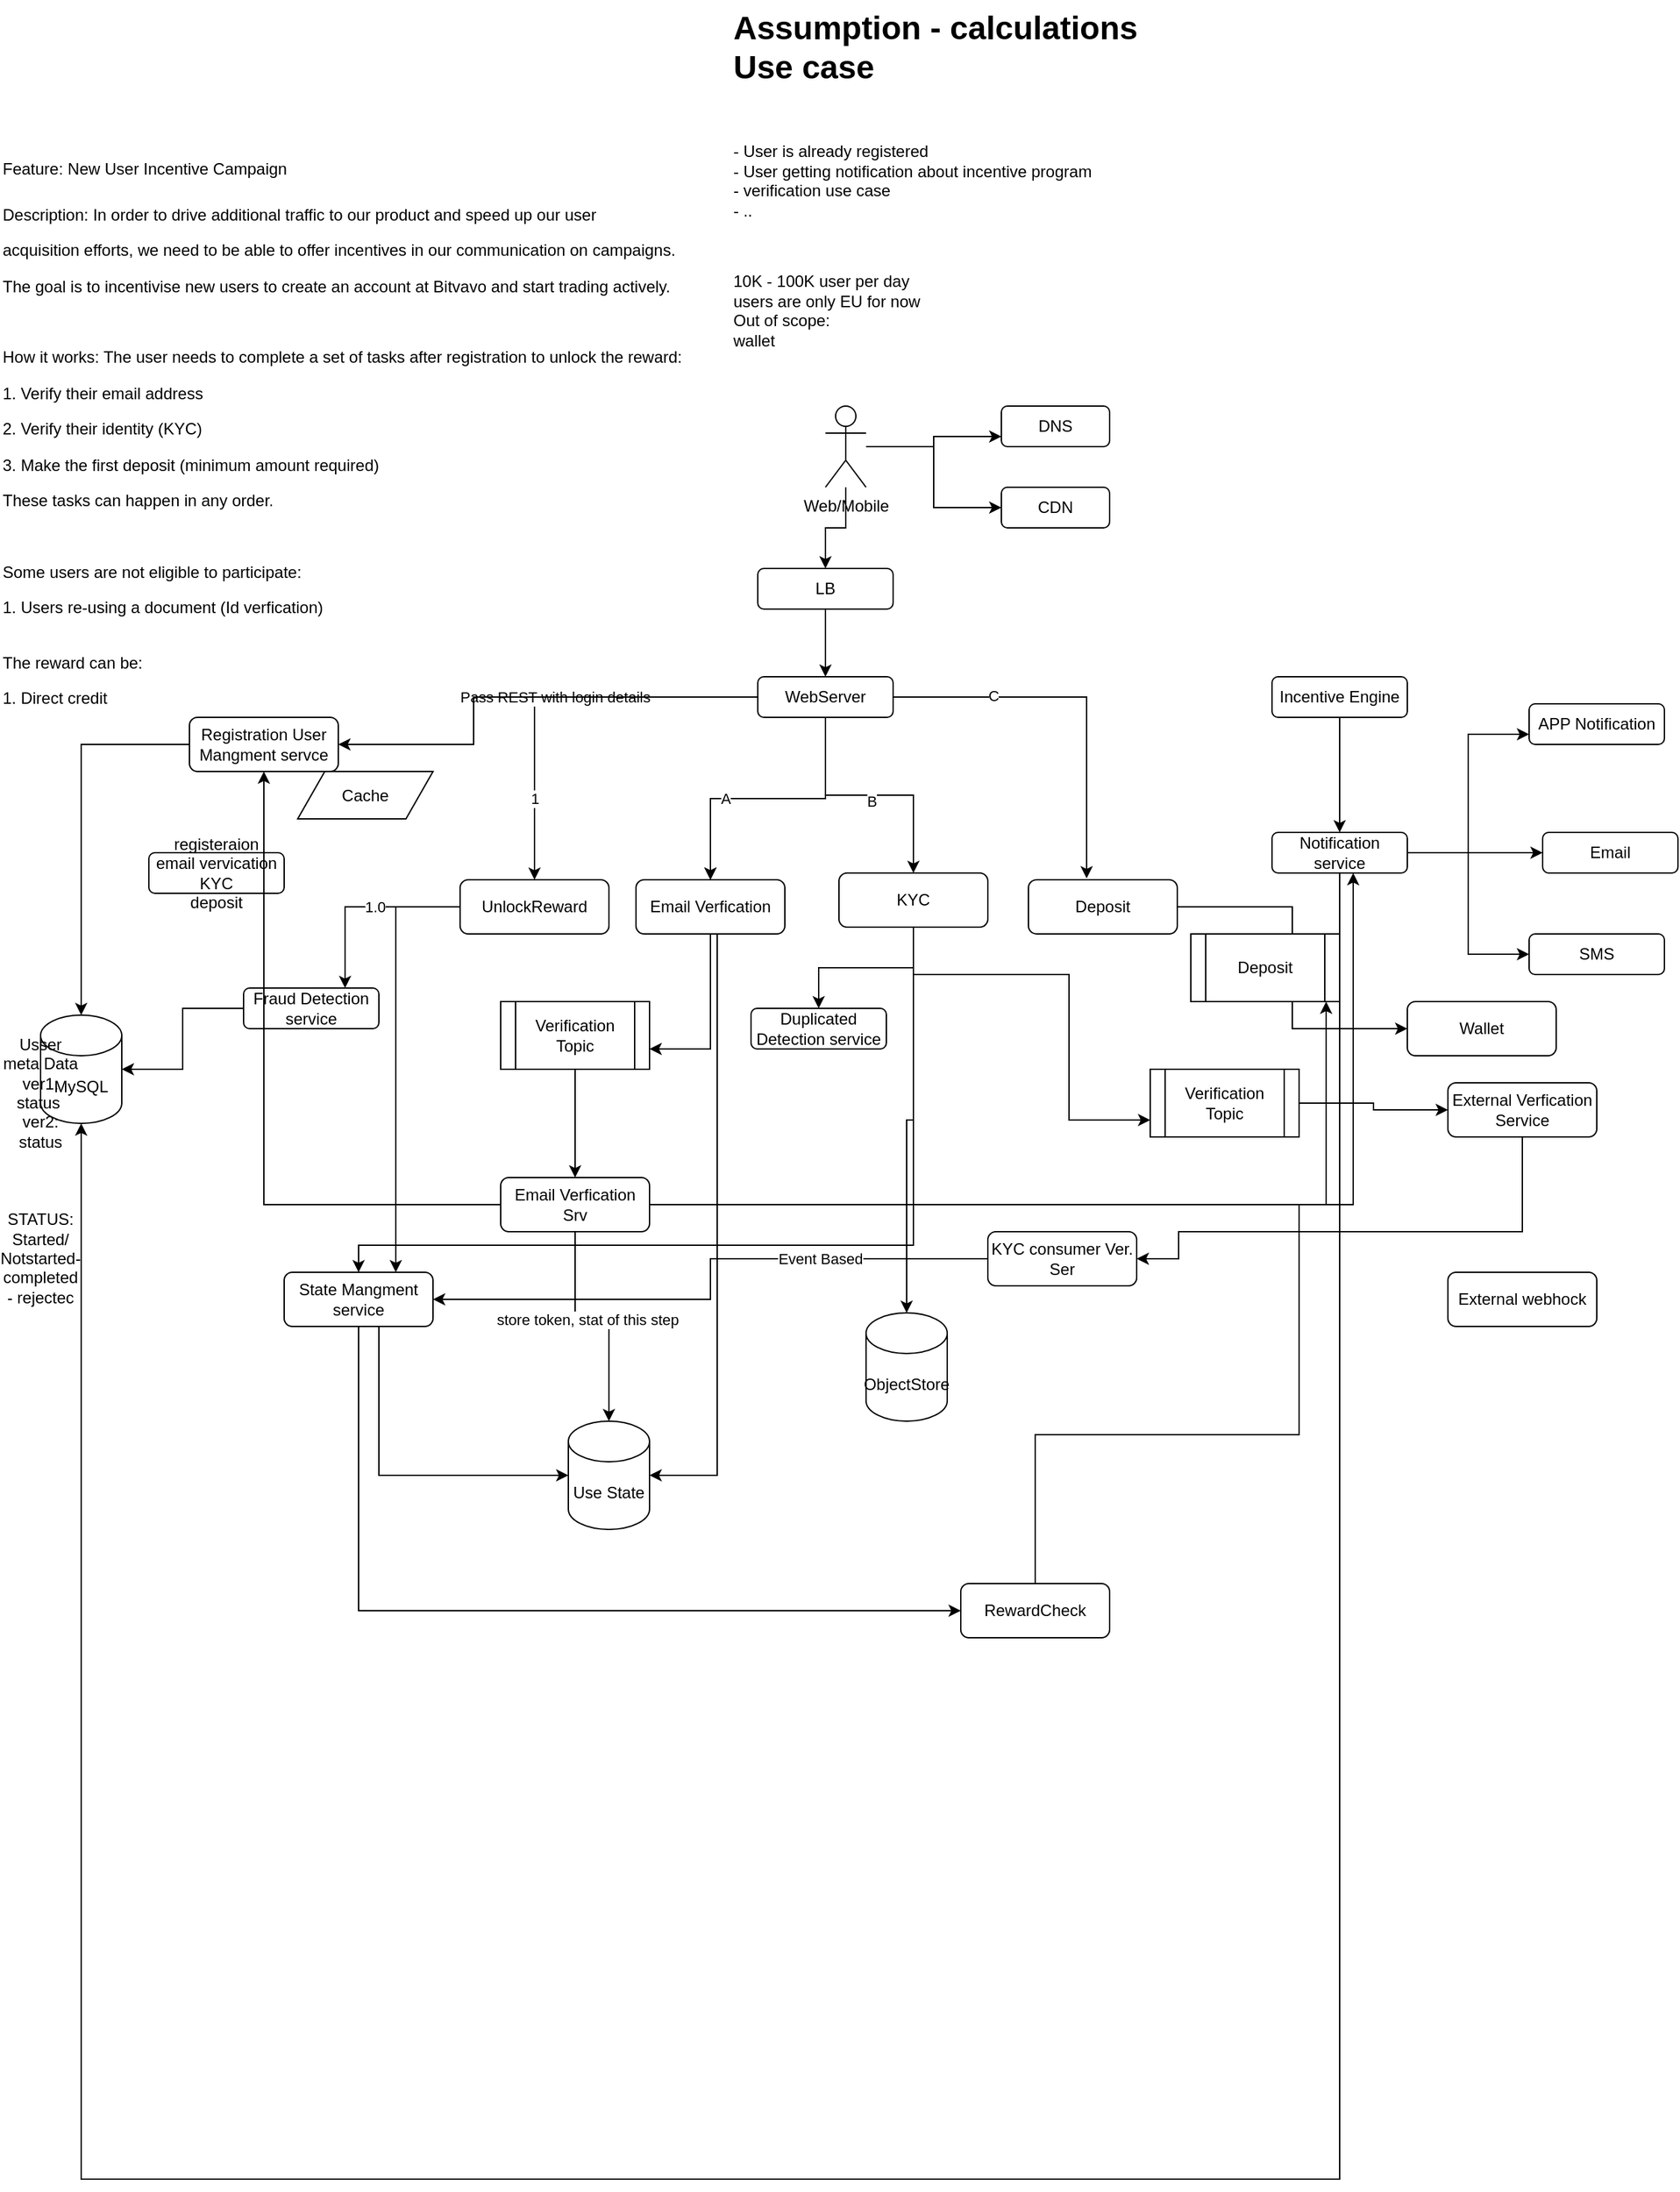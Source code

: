 <mxfile version="24.7.14">
  <diagram name="Page-1" id="xOBLhyYj3MYxFQuUd8QE">
    <mxGraphModel grid="1" page="1" gridSize="10" guides="1" tooltips="1" connect="1" arrows="1" fold="1" pageScale="1" pageWidth="850" pageHeight="1100" math="0" shadow="0">
      <root>
        <mxCell id="0" />
        <mxCell id="1" parent="0" />
        <mxCell id="nORpQxfe3uyOhzm3IzQl-1" value="&lt;h1 style=&quot;margin-top: 0px;&quot;&gt;&lt;span style=&quot;background-color: initial; font-size: 12px; font-weight: normal;&quot;&gt;Feature: New User Incentive Campaign&lt;/span&gt;&lt;br&gt;&lt;/h1&gt;&lt;p&gt;&lt;span style=&quot;background-color: initial;&quot;&gt;Description: In order to drive additional traffic to our product and speed up our user&amp;nbsp;&lt;/span&gt;&lt;br&gt;&lt;/p&gt;&lt;p&gt;acquisition efforts, we need to be able to offer incentives in our communication on campaigns.&amp;nbsp;&lt;/p&gt;&lt;p&gt;The goal is to incentivise new users to create an account at Bitvavo and start trading actively.&lt;/p&gt;&lt;p&gt;&lt;br&gt;&lt;/p&gt;&lt;p&gt;How it works: The user needs to complete a set of tasks after registration to unlock the reward:&lt;/p&gt;&lt;p&gt;1. Verify their email address&lt;/p&gt;&lt;p&gt;2. Verify their identity (KYC)&lt;/p&gt;&lt;p&gt;3. Make the first deposit (minimum amount required)&lt;/p&gt;&lt;p&gt;&lt;span style=&quot;background-color: initial;&quot;&gt;These tasks can happen in any order.&lt;/span&gt;&lt;br&gt;&lt;/p&gt;&lt;p&gt;&lt;br&gt;&lt;/p&gt;&lt;p&gt;Some users are not eligible to participate:&lt;/p&gt;&lt;p&gt;1. Users re-using a document (Id verfication)&lt;/p&gt;&lt;p&gt;&lt;span style=&quot;background-color: initial;&quot;&gt;&lt;br&gt;The reward can be:&lt;/span&gt;&lt;br&gt;&lt;/p&gt;&lt;p&gt;1. Direct credit&lt;/p&gt;" style="text;html=1;whiteSpace=wrap;overflow=hidden;rounded=0;" vertex="1" parent="1">
          <mxGeometry x="-130" y="250" width="540" height="440" as="geometry" />
        </mxCell>
        <mxCell id="nORpQxfe3uyOhzm3IzQl-2" value="&lt;h1 style=&quot;margin-top: 0px;&quot;&gt;Assumption - calculations&lt;br&gt;Use case&lt;br&gt;&lt;br&gt;&lt;p style=&quot;font-size: 12px; font-weight: 400;&quot;&gt;- User is already registered&lt;br&gt;- User getting notification about incentive program&lt;br&gt;- verification use case&lt;br&gt;- ..&lt;/p&gt;&lt;p style=&quot;font-size: 12px; font-weight: 400;&quot;&gt;&lt;br&gt;&lt;/p&gt;&lt;p style=&quot;font-size: 12px; font-weight: 400;&quot;&gt;10K - 100K user per day&lt;br&gt;users are only EU for now&lt;br&gt;Out of scope:&lt;br&gt;wallet&lt;br&gt;&lt;br&gt;&lt;/p&gt;&lt;/h1&gt;" style="text;html=1;whiteSpace=wrap;overflow=hidden;rounded=0;" vertex="1" parent="1">
          <mxGeometry x="410" y="150" width="360" height="280" as="geometry" />
        </mxCell>
        <mxCell id="nORpQxfe3uyOhzm3IzQl-8" style="edgeStyle=orthogonalEdgeStyle;rounded=0;orthogonalLoop=1;jettySize=auto;html=1;entryX=0;entryY=0.75;entryDx=0;entryDy=0;" edge="1" parent="1" source="nORpQxfe3uyOhzm3IzQl-3" target="nORpQxfe3uyOhzm3IzQl-4">
          <mxGeometry relative="1" as="geometry" />
        </mxCell>
        <mxCell id="nORpQxfe3uyOhzm3IzQl-9" style="edgeStyle=orthogonalEdgeStyle;rounded=0;orthogonalLoop=1;jettySize=auto;html=1;entryX=0;entryY=0.5;entryDx=0;entryDy=0;" edge="1" parent="1" source="nORpQxfe3uyOhzm3IzQl-3" target="nORpQxfe3uyOhzm3IzQl-5">
          <mxGeometry relative="1" as="geometry" />
        </mxCell>
        <mxCell id="nORpQxfe3uyOhzm3IzQl-10" style="edgeStyle=orthogonalEdgeStyle;rounded=0;orthogonalLoop=1;jettySize=auto;html=1;entryX=0.5;entryY=0;entryDx=0;entryDy=0;" edge="1" parent="1" source="nORpQxfe3uyOhzm3IzQl-3" target="nORpQxfe3uyOhzm3IzQl-6">
          <mxGeometry relative="1" as="geometry" />
        </mxCell>
        <mxCell id="nORpQxfe3uyOhzm3IzQl-3" value="Web/Mobile" style="shape=umlActor;verticalLabelPosition=bottom;verticalAlign=top;html=1;outlineConnect=0;" vertex="1" parent="1">
          <mxGeometry x="480" y="450" width="30" height="60" as="geometry" />
        </mxCell>
        <mxCell id="nORpQxfe3uyOhzm3IzQl-4" value="DNS" style="rounded=1;whiteSpace=wrap;html=1;" vertex="1" parent="1">
          <mxGeometry x="610" y="450" width="80" height="30" as="geometry" />
        </mxCell>
        <mxCell id="nORpQxfe3uyOhzm3IzQl-5" value="CDN" style="rounded=1;whiteSpace=wrap;html=1;" vertex="1" parent="1">
          <mxGeometry x="610" y="510" width="80" height="30" as="geometry" />
        </mxCell>
        <mxCell id="nORpQxfe3uyOhzm3IzQl-11" style="edgeStyle=orthogonalEdgeStyle;rounded=0;orthogonalLoop=1;jettySize=auto;html=1;entryX=0.5;entryY=0;entryDx=0;entryDy=0;" edge="1" parent="1" source="nORpQxfe3uyOhzm3IzQl-6" target="nORpQxfe3uyOhzm3IzQl-7">
          <mxGeometry relative="1" as="geometry" />
        </mxCell>
        <mxCell id="nORpQxfe3uyOhzm3IzQl-6" value="LB" style="rounded=1;whiteSpace=wrap;html=1;" vertex="1" parent="1">
          <mxGeometry x="430" y="570" width="100" height="30" as="geometry" />
        </mxCell>
        <mxCell id="nORpQxfe3uyOhzm3IzQl-14" value="Pass REST with login details" style="edgeStyle=orthogonalEdgeStyle;rounded=0;orthogonalLoop=1;jettySize=auto;html=1;" edge="1" parent="1" source="nORpQxfe3uyOhzm3IzQl-7" target="nORpQxfe3uyOhzm3IzQl-12">
          <mxGeometry relative="1" as="geometry" />
        </mxCell>
        <mxCell id="nORpQxfe3uyOhzm3IzQl-40" value="1" style="edgeLabel;html=1;align=center;verticalAlign=middle;resizable=0;points=[];" connectable="0" vertex="1" parent="nORpQxfe3uyOhzm3IzQl-14">
          <mxGeometry x="0.6" relative="1" as="geometry">
            <mxPoint as="offset" />
          </mxGeometry>
        </mxCell>
        <mxCell id="nORpQxfe3uyOhzm3IzQl-27" style="edgeStyle=orthogonalEdgeStyle;rounded=0;orthogonalLoop=1;jettySize=auto;html=1;" edge="1" parent="1" source="nORpQxfe3uyOhzm3IzQl-7" target="nORpQxfe3uyOhzm3IzQl-26">
          <mxGeometry relative="1" as="geometry">
            <Array as="points">
              <mxPoint x="220" y="665" />
              <mxPoint x="220" y="700" />
            </Array>
          </mxGeometry>
        </mxCell>
        <mxCell id="nORpQxfe3uyOhzm3IzQl-50" style="edgeStyle=orthogonalEdgeStyle;rounded=0;orthogonalLoop=1;jettySize=auto;html=1;entryX=0.5;entryY=0;entryDx=0;entryDy=0;" edge="1" parent="1" source="nORpQxfe3uyOhzm3IzQl-7" target="nORpQxfe3uyOhzm3IzQl-49">
          <mxGeometry relative="1" as="geometry" />
        </mxCell>
        <mxCell id="nORpQxfe3uyOhzm3IzQl-54" style="edgeStyle=orthogonalEdgeStyle;rounded=0;orthogonalLoop=1;jettySize=auto;html=1;" edge="1" parent="1" source="nORpQxfe3uyOhzm3IzQl-7" target="nORpQxfe3uyOhzm3IzQl-49">
          <mxGeometry relative="1" as="geometry" />
        </mxCell>
        <mxCell id="nORpQxfe3uyOhzm3IzQl-73" value="A" style="edgeLabel;html=1;align=center;verticalAlign=middle;resizable=0;points=[];" connectable="0" vertex="1" parent="nORpQxfe3uyOhzm3IzQl-54">
          <mxGeometry x="0.307" relative="1" as="geometry">
            <mxPoint as="offset" />
          </mxGeometry>
        </mxCell>
        <mxCell id="nORpQxfe3uyOhzm3IzQl-69" style="edgeStyle=orthogonalEdgeStyle;rounded=0;orthogonalLoop=1;jettySize=auto;html=1;" edge="1" parent="1" source="nORpQxfe3uyOhzm3IzQl-7" target="nORpQxfe3uyOhzm3IzQl-67">
          <mxGeometry relative="1" as="geometry" />
        </mxCell>
        <mxCell id="nORpQxfe3uyOhzm3IzQl-74" value="B" style="edgeLabel;html=1;align=center;verticalAlign=middle;resizable=0;points=[];" connectable="0" vertex="1" parent="nORpQxfe3uyOhzm3IzQl-69">
          <mxGeometry x="0.016" y="-3" relative="1" as="geometry">
            <mxPoint y="1" as="offset" />
          </mxGeometry>
        </mxCell>
        <mxCell id="nORpQxfe3uyOhzm3IzQl-7" value="WebServer" style="rounded=1;whiteSpace=wrap;html=1;" vertex="1" parent="1">
          <mxGeometry x="430" y="650" width="100" height="30" as="geometry" />
        </mxCell>
        <mxCell id="nORpQxfe3uyOhzm3IzQl-43" style="edgeStyle=orthogonalEdgeStyle;rounded=0;orthogonalLoop=1;jettySize=auto;html=1;entryX=0.75;entryY=0;entryDx=0;entryDy=0;" edge="1" parent="1" source="nORpQxfe3uyOhzm3IzQl-12" target="nORpQxfe3uyOhzm3IzQl-18">
          <mxGeometry relative="1" as="geometry" />
        </mxCell>
        <mxCell id="nORpQxfe3uyOhzm3IzQl-44" value="1.0" style="edgeLabel;html=1;align=center;verticalAlign=middle;resizable=0;points=[];" connectable="0" vertex="1" parent="nORpQxfe3uyOhzm3IzQl-43">
          <mxGeometry x="-0.131" relative="1" as="geometry">
            <mxPoint as="offset" />
          </mxGeometry>
        </mxCell>
        <mxCell id="nORpQxfe3uyOhzm3IzQl-65" style="edgeStyle=orthogonalEdgeStyle;rounded=0;orthogonalLoop=1;jettySize=auto;html=1;entryX=0.75;entryY=0;entryDx=0;entryDy=0;" edge="1" parent="1" source="nORpQxfe3uyOhzm3IzQl-12" target="nORpQxfe3uyOhzm3IzQl-64">
          <mxGeometry relative="1" as="geometry" />
        </mxCell>
        <mxCell id="nORpQxfe3uyOhzm3IzQl-12" value="UnlockReward" style="rounded=1;whiteSpace=wrap;html=1;" vertex="1" parent="1">
          <mxGeometry x="210" y="800" width="110" height="40" as="geometry" />
        </mxCell>
        <mxCell id="nORpQxfe3uyOhzm3IzQl-30" style="edgeStyle=orthogonalEdgeStyle;rounded=0;orthogonalLoop=1;jettySize=auto;html=1;" edge="1" parent="1" source="nORpQxfe3uyOhzm3IzQl-15" target="nORpQxfe3uyOhzm3IzQl-17">
          <mxGeometry relative="1" as="geometry" />
        </mxCell>
        <mxCell id="nORpQxfe3uyOhzm3IzQl-15" value="Incentive Engine" style="rounded=1;whiteSpace=wrap;html=1;" vertex="1" parent="1">
          <mxGeometry x="810" y="650" width="100" height="30" as="geometry" />
        </mxCell>
        <mxCell id="nORpQxfe3uyOhzm3IzQl-16" value="registeraion&lt;br&gt;email vervication&lt;br&gt;KYC&lt;br&gt;deposit" style="rounded=1;whiteSpace=wrap;html=1;" vertex="1" parent="1">
          <mxGeometry x="-20" y="780" width="100" height="30" as="geometry" />
        </mxCell>
        <mxCell id="nORpQxfe3uyOhzm3IzQl-23" style="edgeStyle=orthogonalEdgeStyle;rounded=0;orthogonalLoop=1;jettySize=auto;html=1;entryX=0;entryY=0.75;entryDx=0;entryDy=0;" edge="1" parent="1" source="nORpQxfe3uyOhzm3IzQl-17" target="nORpQxfe3uyOhzm3IzQl-21">
          <mxGeometry relative="1" as="geometry" />
        </mxCell>
        <mxCell id="nORpQxfe3uyOhzm3IzQl-24" style="edgeStyle=orthogonalEdgeStyle;rounded=0;orthogonalLoop=1;jettySize=auto;html=1;entryX=0;entryY=0.5;entryDx=0;entryDy=0;" edge="1" parent="1" source="nORpQxfe3uyOhzm3IzQl-17" target="nORpQxfe3uyOhzm3IzQl-19">
          <mxGeometry relative="1" as="geometry" />
        </mxCell>
        <mxCell id="nORpQxfe3uyOhzm3IzQl-25" style="edgeStyle=orthogonalEdgeStyle;rounded=0;orthogonalLoop=1;jettySize=auto;html=1;" edge="1" parent="1" source="nORpQxfe3uyOhzm3IzQl-17" target="nORpQxfe3uyOhzm3IzQl-20">
          <mxGeometry relative="1" as="geometry" />
        </mxCell>
        <mxCell id="nORpQxfe3uyOhzm3IzQl-17" value="Notification service" style="rounded=1;whiteSpace=wrap;html=1;" vertex="1" parent="1">
          <mxGeometry x="810" y="765" width="100" height="30" as="geometry" />
        </mxCell>
        <mxCell id="nORpQxfe3uyOhzm3IzQl-45" style="edgeStyle=orthogonalEdgeStyle;rounded=0;orthogonalLoop=1;jettySize=auto;html=1;" edge="1" parent="1" source="nORpQxfe3uyOhzm3IzQl-18" target="nORpQxfe3uyOhzm3IzQl-28">
          <mxGeometry relative="1" as="geometry" />
        </mxCell>
        <mxCell id="nORpQxfe3uyOhzm3IzQl-18" value="Fraud Detection service" style="rounded=1;whiteSpace=wrap;html=1;" vertex="1" parent="1">
          <mxGeometry x="50" y="880" width="100" height="30" as="geometry" />
        </mxCell>
        <mxCell id="nORpQxfe3uyOhzm3IzQl-19" value="SMS" style="rounded=1;whiteSpace=wrap;html=1;" vertex="1" parent="1">
          <mxGeometry x="1000" y="840" width="100" height="30" as="geometry" />
        </mxCell>
        <mxCell id="nORpQxfe3uyOhzm3IzQl-20" value="Email" style="rounded=1;whiteSpace=wrap;html=1;" vertex="1" parent="1">
          <mxGeometry x="1010" y="765" width="100" height="30" as="geometry" />
        </mxCell>
        <mxCell id="nORpQxfe3uyOhzm3IzQl-21" value="APP Notification" style="rounded=1;whiteSpace=wrap;html=1;" vertex="1" parent="1">
          <mxGeometry x="1000" y="670" width="100" height="30" as="geometry" />
        </mxCell>
        <mxCell id="nORpQxfe3uyOhzm3IzQl-26" value="Registration User Mangment servce" style="rounded=1;whiteSpace=wrap;html=1;" vertex="1" parent="1">
          <mxGeometry x="10" y="680" width="110" height="40" as="geometry" />
        </mxCell>
        <mxCell id="nORpQxfe3uyOhzm3IzQl-28" value="MySQL" style="shape=cylinder3;whiteSpace=wrap;html=1;boundedLbl=1;backgroundOutline=1;size=15;" vertex="1" parent="1">
          <mxGeometry x="-100" y="900" width="60" height="80" as="geometry" />
        </mxCell>
        <mxCell id="nORpQxfe3uyOhzm3IzQl-29" style="edgeStyle=orthogonalEdgeStyle;rounded=0;orthogonalLoop=1;jettySize=auto;html=1;entryX=0.5;entryY=0;entryDx=0;entryDy=0;entryPerimeter=0;" edge="1" parent="1" source="nORpQxfe3uyOhzm3IzQl-26" target="nORpQxfe3uyOhzm3IzQl-28">
          <mxGeometry relative="1" as="geometry" />
        </mxCell>
        <mxCell id="nORpQxfe3uyOhzm3IzQl-31" style="edgeStyle=orthogonalEdgeStyle;rounded=0;orthogonalLoop=1;jettySize=auto;html=1;entryX=0.5;entryY=1;entryDx=0;entryDy=0;entryPerimeter=0;" edge="1" parent="1" source="nORpQxfe3uyOhzm3IzQl-17" target="nORpQxfe3uyOhzm3IzQl-28">
          <mxGeometry relative="1" as="geometry">
            <Array as="points">
              <mxPoint x="860" y="1760" />
              <mxPoint x="-70" y="1760" />
            </Array>
          </mxGeometry>
        </mxCell>
        <mxCell id="nORpQxfe3uyOhzm3IzQl-59" style="edgeStyle=orthogonalEdgeStyle;rounded=0;orthogonalLoop=1;jettySize=auto;html=1;entryX=0.5;entryY=0;entryDx=0;entryDy=0;" edge="1" parent="1" source="nORpQxfe3uyOhzm3IzQl-33" target="nORpQxfe3uyOhzm3IzQl-46">
          <mxGeometry relative="1" as="geometry" />
        </mxCell>
        <mxCell id="nORpQxfe3uyOhzm3IzQl-33" value="Verification Topic" style="shape=process;whiteSpace=wrap;html=1;backgroundOutline=1;" vertex="1" parent="1">
          <mxGeometry x="240" y="890" width="110" height="50" as="geometry" />
        </mxCell>
        <mxCell id="nORpQxfe3uyOhzm3IzQl-56" style="edgeStyle=orthogonalEdgeStyle;rounded=0;orthogonalLoop=1;jettySize=auto;html=1;" edge="1" parent="1" source="nORpQxfe3uyOhzm3IzQl-46" target="nORpQxfe3uyOhzm3IzQl-55">
          <mxGeometry relative="1" as="geometry" />
        </mxCell>
        <mxCell id="nORpQxfe3uyOhzm3IzQl-57" value="store token, stat of this step" style="edgeLabel;html=1;align=center;verticalAlign=middle;resizable=0;points=[];" connectable="0" vertex="1" parent="nORpQxfe3uyOhzm3IzQl-56">
          <mxGeometry x="-0.043" y="5" relative="1" as="geometry">
            <mxPoint as="offset" />
          </mxGeometry>
        </mxCell>
        <mxCell id="nORpQxfe3uyOhzm3IzQl-63" style="edgeStyle=orthogonalEdgeStyle;rounded=0;orthogonalLoop=1;jettySize=auto;html=1;" edge="1" parent="1" source="nORpQxfe3uyOhzm3IzQl-46" target="nORpQxfe3uyOhzm3IzQl-26">
          <mxGeometry relative="1" as="geometry" />
        </mxCell>
        <mxCell id="nORpQxfe3uyOhzm3IzQl-46" value="Email Verfication Srv" style="rounded=1;whiteSpace=wrap;html=1;" vertex="1" parent="1">
          <mxGeometry x="240" y="1020" width="110" height="40" as="geometry" />
        </mxCell>
        <mxCell id="nORpQxfe3uyOhzm3IzQl-52" style="edgeStyle=orthogonalEdgeStyle;rounded=0;orthogonalLoop=1;jettySize=auto;html=1;" edge="1" parent="1" source="nORpQxfe3uyOhzm3IzQl-49" target="nORpQxfe3uyOhzm3IzQl-33">
          <mxGeometry relative="1" as="geometry">
            <Array as="points">
              <mxPoint x="395" y="925" />
            </Array>
          </mxGeometry>
        </mxCell>
        <mxCell id="nORpQxfe3uyOhzm3IzQl-58" style="edgeStyle=orthogonalEdgeStyle;rounded=0;orthogonalLoop=1;jettySize=auto;html=1;" edge="1" parent="1" source="nORpQxfe3uyOhzm3IzQl-49" target="nORpQxfe3uyOhzm3IzQl-55">
          <mxGeometry relative="1" as="geometry">
            <Array as="points">
              <mxPoint x="400" y="1240" />
            </Array>
          </mxGeometry>
        </mxCell>
        <mxCell id="nORpQxfe3uyOhzm3IzQl-49" value="Email Verfication" style="rounded=1;whiteSpace=wrap;html=1;" vertex="1" parent="1">
          <mxGeometry x="340" y="800" width="110" height="40" as="geometry" />
        </mxCell>
        <mxCell id="nORpQxfe3uyOhzm3IzQl-53" style="edgeStyle=orthogonalEdgeStyle;rounded=0;orthogonalLoop=1;jettySize=auto;html=1;entryX=0.6;entryY=1;entryDx=0;entryDy=0;entryPerimeter=0;" edge="1" parent="1" source="nORpQxfe3uyOhzm3IzQl-46" target="nORpQxfe3uyOhzm3IzQl-17">
          <mxGeometry relative="1" as="geometry" />
        </mxCell>
        <mxCell id="nORpQxfe3uyOhzm3IzQl-55" value="Use State" style="shape=cylinder3;whiteSpace=wrap;html=1;boundedLbl=1;backgroundOutline=1;size=15;" vertex="1" parent="1">
          <mxGeometry x="290" y="1200" width="60" height="80" as="geometry" />
        </mxCell>
        <mxCell id="nORpQxfe3uyOhzm3IzQl-62" value="Cache" style="shape=parallelogram;perimeter=parallelogramPerimeter;whiteSpace=wrap;html=1;fixedSize=1;" vertex="1" parent="1">
          <mxGeometry x="90" y="720" width="100" height="35" as="geometry" />
        </mxCell>
        <mxCell id="nORpQxfe3uyOhzm3IzQl-98" style="edgeStyle=orthogonalEdgeStyle;rounded=0;orthogonalLoop=1;jettySize=auto;html=1;" edge="1" parent="1" source="nORpQxfe3uyOhzm3IzQl-64" target="nORpQxfe3uyOhzm3IzQl-71">
          <mxGeometry relative="1" as="geometry">
            <Array as="points">
              <mxPoint x="135" y="1340" />
            </Array>
          </mxGeometry>
        </mxCell>
        <mxCell id="nORpQxfe3uyOhzm3IzQl-64" value="State Mangment service" style="rounded=1;whiteSpace=wrap;html=1;" vertex="1" parent="1">
          <mxGeometry x="80" y="1090" width="110" height="40" as="geometry" />
        </mxCell>
        <mxCell id="nORpQxfe3uyOhzm3IzQl-66" style="edgeStyle=orthogonalEdgeStyle;rounded=0;orthogonalLoop=1;jettySize=auto;html=1;entryX=0;entryY=0.5;entryDx=0;entryDy=0;entryPerimeter=0;" edge="1" parent="1" source="nORpQxfe3uyOhzm3IzQl-64" target="nORpQxfe3uyOhzm3IzQl-55">
          <mxGeometry relative="1" as="geometry">
            <Array as="points">
              <mxPoint x="150" y="1240" />
            </Array>
          </mxGeometry>
        </mxCell>
        <mxCell id="nORpQxfe3uyOhzm3IzQl-80" style="edgeStyle=orthogonalEdgeStyle;rounded=0;orthogonalLoop=1;jettySize=auto;html=1;" edge="1" parent="1" source="nORpQxfe3uyOhzm3IzQl-67" target="nORpQxfe3uyOhzm3IzQl-64">
          <mxGeometry relative="1" as="geometry">
            <Array as="points">
              <mxPoint x="545" y="1070" />
              <mxPoint x="135" y="1070" />
            </Array>
          </mxGeometry>
        </mxCell>
        <mxCell id="nORpQxfe3uyOhzm3IzQl-84" style="edgeStyle=orthogonalEdgeStyle;rounded=0;orthogonalLoop=1;jettySize=auto;html=1;entryX=0;entryY=0.75;entryDx=0;entryDy=0;" edge="1" parent="1" source="nORpQxfe3uyOhzm3IzQl-67" target="nORpQxfe3uyOhzm3IzQl-82">
          <mxGeometry relative="1" as="geometry">
            <Array as="points">
              <mxPoint x="545" y="870" />
              <mxPoint x="660" y="870" />
              <mxPoint x="660" y="978" />
            </Array>
          </mxGeometry>
        </mxCell>
        <mxCell id="nORpQxfe3uyOhzm3IzQl-88" style="edgeStyle=orthogonalEdgeStyle;rounded=0;orthogonalLoop=1;jettySize=auto;html=1;" edge="1" parent="1" source="nORpQxfe3uyOhzm3IzQl-67" target="nORpQxfe3uyOhzm3IzQl-79">
          <mxGeometry relative="1" as="geometry" />
        </mxCell>
        <mxCell id="nORpQxfe3uyOhzm3IzQl-100" style="edgeStyle=orthogonalEdgeStyle;rounded=0;orthogonalLoop=1;jettySize=auto;html=1;entryX=0.5;entryY=0;entryDx=0;entryDy=0;" edge="1" parent="1" source="nORpQxfe3uyOhzm3IzQl-67" target="nORpQxfe3uyOhzm3IzQl-99">
          <mxGeometry relative="1" as="geometry" />
        </mxCell>
        <mxCell id="nORpQxfe3uyOhzm3IzQl-67" value="KYC" style="rounded=1;whiteSpace=wrap;html=1;" vertex="1" parent="1">
          <mxGeometry x="490" y="795" width="110" height="40" as="geometry" />
        </mxCell>
        <mxCell id="nORpQxfe3uyOhzm3IzQl-95" style="edgeStyle=orthogonalEdgeStyle;rounded=0;orthogonalLoop=1;jettySize=auto;html=1;entryX=0;entryY=0.5;entryDx=0;entryDy=0;" edge="1" parent="1" source="nORpQxfe3uyOhzm3IzQl-68" target="nORpQxfe3uyOhzm3IzQl-94">
          <mxGeometry relative="1" as="geometry" />
        </mxCell>
        <mxCell id="nORpQxfe3uyOhzm3IzQl-68" value="Deposit" style="rounded=1;whiteSpace=wrap;html=1;" vertex="1" parent="1">
          <mxGeometry x="630" y="800" width="110" height="40" as="geometry" />
        </mxCell>
        <mxCell id="nORpQxfe3uyOhzm3IzQl-70" style="edgeStyle=orthogonalEdgeStyle;rounded=0;orthogonalLoop=1;jettySize=auto;html=1;entryX=0.391;entryY=-0.025;entryDx=0;entryDy=0;entryPerimeter=0;" edge="1" parent="1" source="nORpQxfe3uyOhzm3IzQl-7" target="nORpQxfe3uyOhzm3IzQl-68">
          <mxGeometry relative="1" as="geometry" />
        </mxCell>
        <mxCell id="nORpQxfe3uyOhzm3IzQl-75" value="C" style="edgeLabel;html=1;align=center;verticalAlign=middle;resizable=0;points=[];" connectable="0" vertex="1" parent="nORpQxfe3uyOhzm3IzQl-70">
          <mxGeometry x="-0.466" y="1" relative="1" as="geometry">
            <mxPoint as="offset" />
          </mxGeometry>
        </mxCell>
        <mxCell id="nORpQxfe3uyOhzm3IzQl-97" style="edgeStyle=orthogonalEdgeStyle;rounded=0;orthogonalLoop=1;jettySize=auto;html=1;" edge="1" parent="1" source="nORpQxfe3uyOhzm3IzQl-71" target="nORpQxfe3uyOhzm3IzQl-96">
          <mxGeometry relative="1" as="geometry">
            <Array as="points">
              <mxPoint x="830" y="1210" />
              <mxPoint x="830" y="1040" />
              <mxPoint x="850" y="1040" />
            </Array>
          </mxGeometry>
        </mxCell>
        <mxCell id="nORpQxfe3uyOhzm3IzQl-71" value="RewardCheck" style="rounded=1;whiteSpace=wrap;html=1;" vertex="1" parent="1">
          <mxGeometry x="580" y="1320" width="110" height="40" as="geometry" />
        </mxCell>
        <mxCell id="nORpQxfe3uyOhzm3IzQl-76" value="External webhock" style="rounded=1;whiteSpace=wrap;html=1;" vertex="1" parent="1">
          <mxGeometry x="940" y="1090" width="110" height="40" as="geometry" />
        </mxCell>
        <mxCell id="nORpQxfe3uyOhzm3IzQl-79" value="ObjectStore" style="shape=cylinder3;whiteSpace=wrap;html=1;boundedLbl=1;backgroundOutline=1;size=15;" vertex="1" parent="1">
          <mxGeometry x="510" y="1120" width="60" height="80" as="geometry" />
        </mxCell>
        <mxCell id="nORpQxfe3uyOhzm3IzQl-89" style="edgeStyle=orthogonalEdgeStyle;rounded=0;orthogonalLoop=1;jettySize=auto;html=1;" edge="1" parent="1" source="nORpQxfe3uyOhzm3IzQl-81" target="nORpQxfe3uyOhzm3IzQl-90">
          <mxGeometry relative="1" as="geometry">
            <mxPoint x="740" y="1090" as="targetPoint" />
            <Array as="points">
              <mxPoint x="995" y="1060" />
              <mxPoint x="741" y="1060" />
              <mxPoint x="741" y="1080" />
            </Array>
          </mxGeometry>
        </mxCell>
        <mxCell id="nORpQxfe3uyOhzm3IzQl-81" value="External Verfication Service" style="rounded=1;whiteSpace=wrap;html=1;" vertex="1" parent="1">
          <mxGeometry x="940" y="950" width="110" height="40" as="geometry" />
        </mxCell>
        <mxCell id="nORpQxfe3uyOhzm3IzQl-85" style="edgeStyle=orthogonalEdgeStyle;rounded=0;orthogonalLoop=1;jettySize=auto;html=1;entryX=0;entryY=0.5;entryDx=0;entryDy=0;" edge="1" parent="1" source="nORpQxfe3uyOhzm3IzQl-82" target="nORpQxfe3uyOhzm3IzQl-81">
          <mxGeometry relative="1" as="geometry" />
        </mxCell>
        <mxCell id="nORpQxfe3uyOhzm3IzQl-82" value="Verification Topic" style="shape=process;whiteSpace=wrap;html=1;backgroundOutline=1;" vertex="1" parent="1">
          <mxGeometry x="720" y="940" width="110" height="50" as="geometry" />
        </mxCell>
        <mxCell id="nORpQxfe3uyOhzm3IzQl-91" style="edgeStyle=orthogonalEdgeStyle;rounded=0;orthogonalLoop=1;jettySize=auto;html=1;" edge="1" parent="1" source="nORpQxfe3uyOhzm3IzQl-90" target="nORpQxfe3uyOhzm3IzQl-64">
          <mxGeometry relative="1" as="geometry" />
        </mxCell>
        <mxCell id="nORpQxfe3uyOhzm3IzQl-92" value="Event Based" style="edgeLabel;html=1;align=center;verticalAlign=middle;resizable=0;points=[];" connectable="0" vertex="1" parent="nORpQxfe3uyOhzm3IzQl-91">
          <mxGeometry x="-0.436" relative="1" as="geometry">
            <mxPoint as="offset" />
          </mxGeometry>
        </mxCell>
        <mxCell id="nORpQxfe3uyOhzm3IzQl-90" value="KYC consumer Ver. Ser" style="rounded=1;whiteSpace=wrap;html=1;" vertex="1" parent="1">
          <mxGeometry x="600" y="1060" width="110" height="40" as="geometry" />
        </mxCell>
        <mxCell id="nORpQxfe3uyOhzm3IzQl-93" value="Usser&lt;br&gt;meta Data&lt;br&gt;ver1: status&amp;nbsp;&lt;br&gt;ver2: status&lt;br&gt;&lt;br&gt;&lt;br&gt;&lt;br&gt;STATUS: Started/ Notstarted- completed - rejectec" style="text;html=1;align=center;verticalAlign=middle;whiteSpace=wrap;rounded=0;" vertex="1" parent="1">
          <mxGeometry x="-130" y="1000" width="60" height="30" as="geometry" />
        </mxCell>
        <mxCell id="nORpQxfe3uyOhzm3IzQl-94" value="Wallet" style="rounded=1;whiteSpace=wrap;html=1;" vertex="1" parent="1">
          <mxGeometry x="910" y="890" width="110" height="40" as="geometry" />
        </mxCell>
        <mxCell id="nORpQxfe3uyOhzm3IzQl-96" value="Deposit" style="shape=process;whiteSpace=wrap;html=1;backgroundOutline=1;" vertex="1" parent="1">
          <mxGeometry x="750" y="840" width="110" height="50" as="geometry" />
        </mxCell>
        <mxCell id="nORpQxfe3uyOhzm3IzQl-99" value="Duplicated Detection service" style="rounded=1;whiteSpace=wrap;html=1;" vertex="1" parent="1">
          <mxGeometry x="425" y="895" width="100" height="30" as="geometry" />
        </mxCell>
      </root>
    </mxGraphModel>
  </diagram>
</mxfile>
